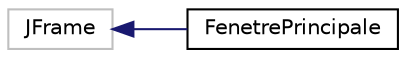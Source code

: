 digraph "Graphical Class Hierarchy"
{
 // LATEX_PDF_SIZE
  edge [fontname="Helvetica",fontsize="10",labelfontname="Helvetica",labelfontsize="10"];
  node [fontname="Helvetica",fontsize="10",shape=record];
  rankdir="LR";
  Node8 [label="JFrame",height=0.2,width=0.4,color="grey75", fillcolor="white", style="filled",tooltip=" "];
  Node8 -> Node0 [dir="back",color="midnightblue",fontsize="10",style="solid",fontname="Helvetica"];
  Node0 [label="FenetrePrincipale",height=0.2,width=0.4,color="black", fillcolor="white", style="filled",URL="$classFenetrePrincipale.html",tooltip="Classe créant l'interface graphique Java/Swing."];
}
